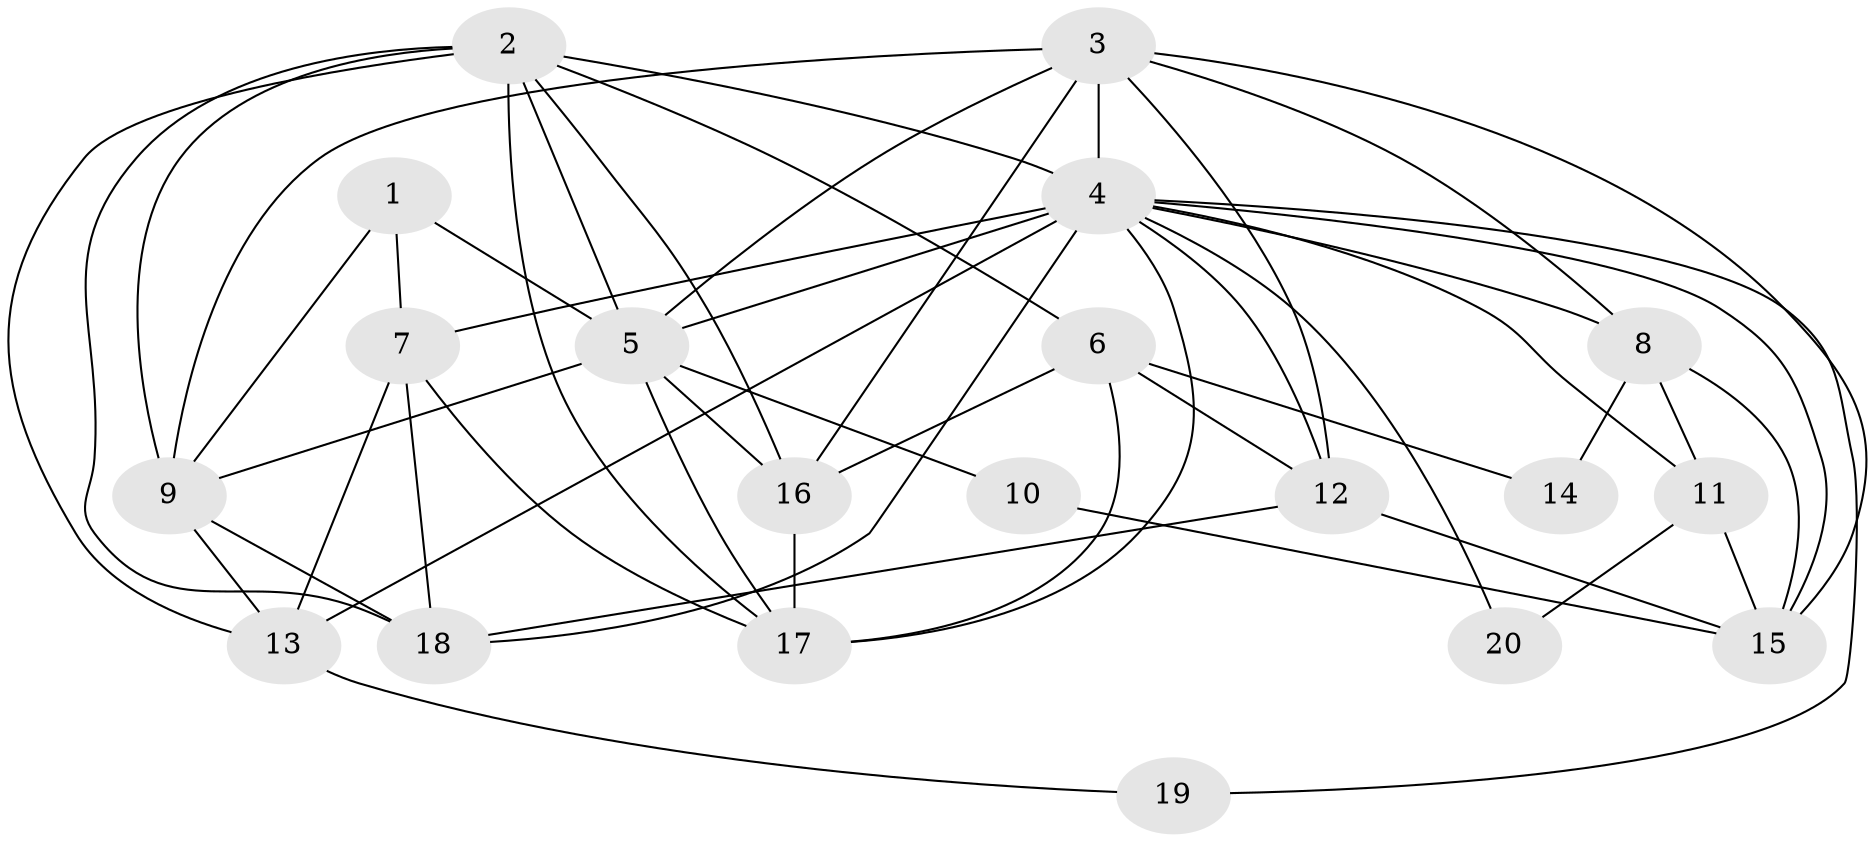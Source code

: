 // original degree distribution, {5: 0.26229508196721313, 6: 0.09836065573770492, 3: 0.19672131147540983, 4: 0.21311475409836064, 2: 0.19672131147540983, 9: 0.01639344262295082, 7: 0.01639344262295082}
// Generated by graph-tools (version 1.1) at 2025/50/03/04/25 22:50:49]
// undirected, 20 vertices, 52 edges
graph export_dot {
  node [color=gray90,style=filled];
  1;
  2;
  3;
  4;
  5;
  6;
  7;
  8;
  9;
  10;
  11;
  12;
  13;
  14;
  15;
  16;
  17;
  18;
  19;
  20;
  1 -- 5 [weight=3.0];
  1 -- 7 [weight=1.0];
  1 -- 9 [weight=1.0];
  2 -- 4 [weight=2.0];
  2 -- 5 [weight=1.0];
  2 -- 6 [weight=1.0];
  2 -- 9 [weight=2.0];
  2 -- 13 [weight=1.0];
  2 -- 16 [weight=2.0];
  2 -- 17 [weight=1.0];
  2 -- 18 [weight=3.0];
  3 -- 4 [weight=2.0];
  3 -- 5 [weight=2.0];
  3 -- 8 [weight=1.0];
  3 -- 9 [weight=1.0];
  3 -- 12 [weight=1.0];
  3 -- 15 [weight=2.0];
  3 -- 16 [weight=1.0];
  4 -- 5 [weight=1.0];
  4 -- 7 [weight=4.0];
  4 -- 8 [weight=2.0];
  4 -- 11 [weight=2.0];
  4 -- 12 [weight=2.0];
  4 -- 13 [weight=4.0];
  4 -- 15 [weight=2.0];
  4 -- 17 [weight=2.0];
  4 -- 18 [weight=2.0];
  4 -- 19 [weight=1.0];
  4 -- 20 [weight=1.0];
  5 -- 9 [weight=1.0];
  5 -- 10 [weight=1.0];
  5 -- 16 [weight=1.0];
  5 -- 17 [weight=1.0];
  6 -- 12 [weight=1.0];
  6 -- 14 [weight=1.0];
  6 -- 16 [weight=1.0];
  6 -- 17 [weight=1.0];
  7 -- 13 [weight=3.0];
  7 -- 17 [weight=1.0];
  7 -- 18 [weight=1.0];
  8 -- 11 [weight=2.0];
  8 -- 14 [weight=1.0];
  8 -- 15 [weight=1.0];
  9 -- 13 [weight=1.0];
  9 -- 18 [weight=1.0];
  10 -- 15 [weight=1.0];
  11 -- 15 [weight=2.0];
  11 -- 20 [weight=1.0];
  12 -- 15 [weight=2.0];
  12 -- 18 [weight=1.0];
  13 -- 19 [weight=1.0];
  16 -- 17 [weight=1.0];
}
